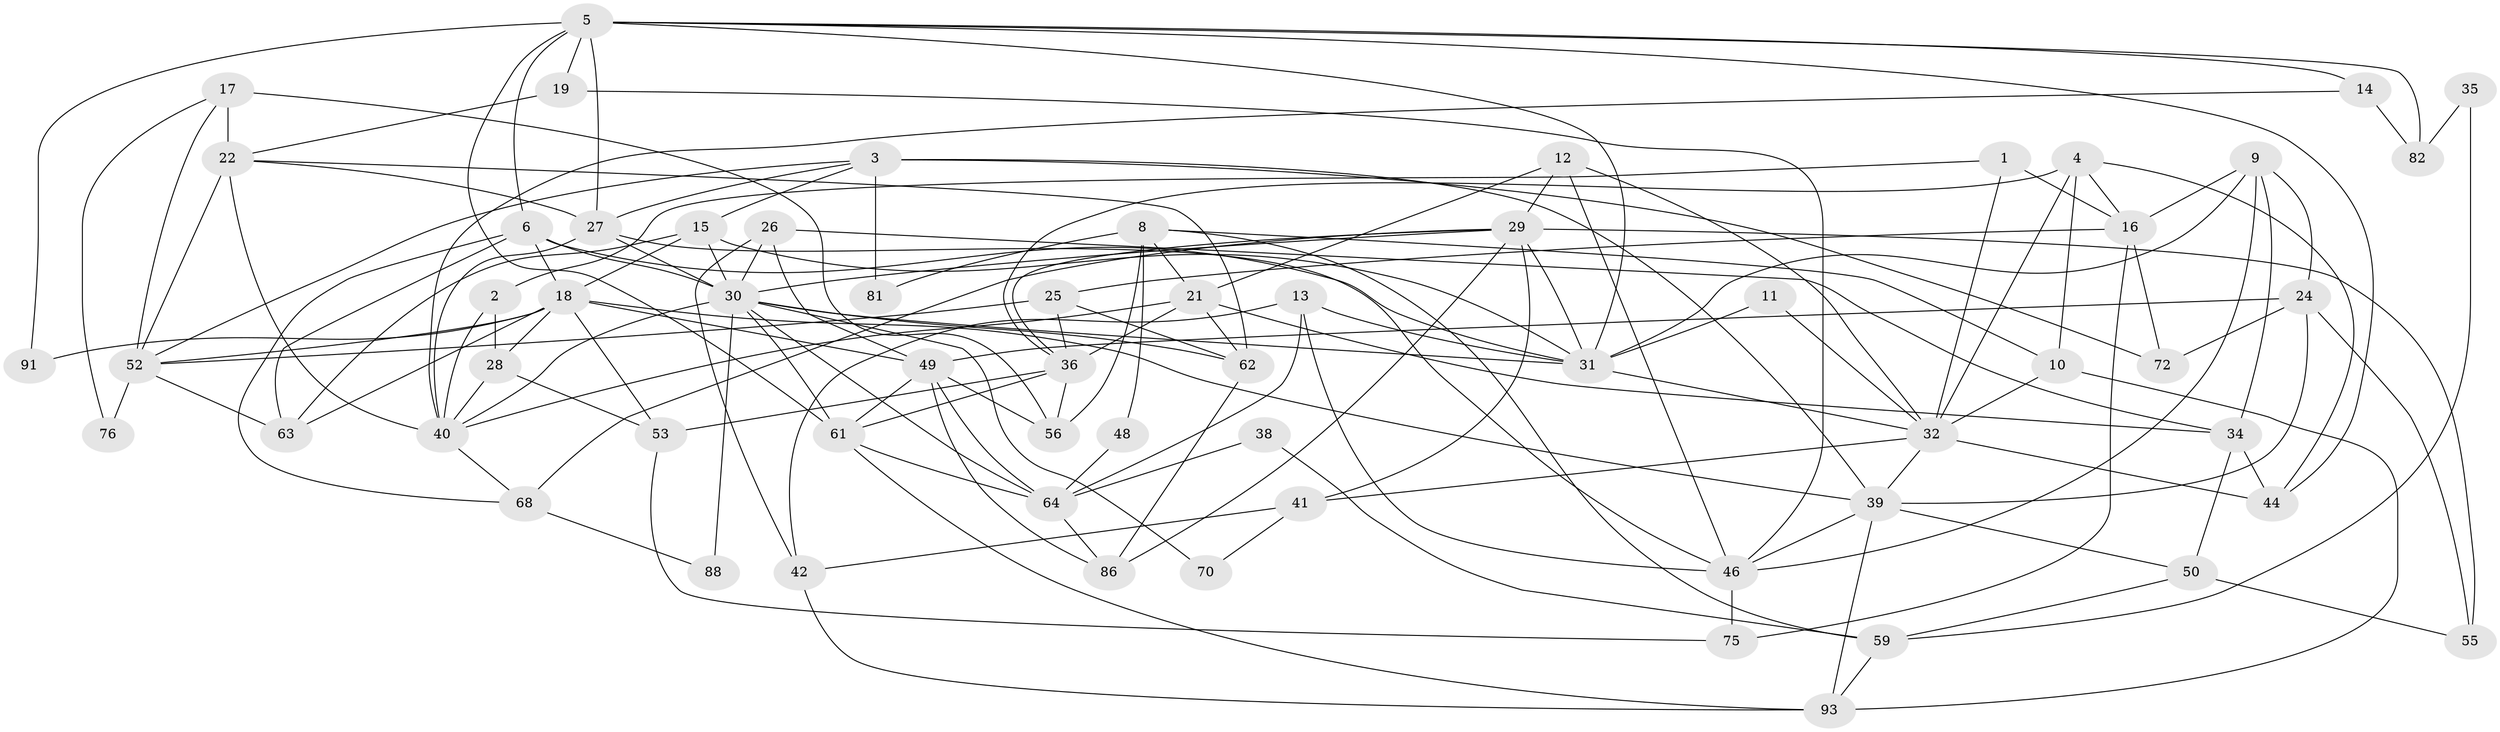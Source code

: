 // original degree distribution, {4: 0.336734693877551, 3: 0.19387755102040816, 5: 0.14285714285714285, 2: 0.1836734693877551, 6: 0.061224489795918366, 7: 0.05102040816326531, 9: 0.02040816326530612, 8: 0.01020408163265306}
// Generated by graph-tools (version 1.1) at 2025/11/02/27/25 16:11:17]
// undirected, 62 vertices, 150 edges
graph export_dot {
graph [start="1"]
  node [color=gray90,style=filled];
  1;
  2;
  3 [super="+96"];
  4 [super="+47"];
  5 [super="+37"];
  6 [super="+7"];
  8 [super="+20"];
  9;
  10 [super="+23"];
  11;
  12 [super="+89"];
  13;
  14;
  15 [super="+92"];
  16 [super="+83"];
  17 [super="+84"];
  18 [super="+78"];
  19;
  21 [super="+51"];
  22 [super="+57"];
  24 [super="+33"];
  25;
  26 [super="+67"];
  27 [super="+58"];
  28 [super="+74"];
  29 [super="+94"];
  30 [super="+85"];
  31 [super="+95"];
  32 [super="+80"];
  34 [super="+60"];
  35;
  36 [super="+69"];
  38;
  39 [super="+71"];
  40 [super="+43"];
  41;
  42 [super="+65"];
  44 [super="+45"];
  46 [super="+73"];
  48;
  49 [super="+66"];
  50;
  52 [super="+54"];
  53;
  55;
  56;
  59 [super="+90"];
  61 [super="+97"];
  62 [super="+77"];
  63 [super="+98"];
  64 [super="+79"];
  68;
  70;
  72;
  75;
  76;
  81;
  82 [super="+87"];
  86;
  88;
  91;
  93;
  1 -- 32 [weight=2];
  1 -- 2;
  1 -- 16;
  2 -- 40;
  2 -- 28;
  3 -- 72;
  3 -- 81;
  3 -- 27;
  3 -- 15;
  3 -- 39;
  3 -- 52;
  4 -- 16;
  4 -- 32;
  4 -- 10;
  4 -- 36;
  4 -- 44;
  5 -- 19;
  5 -- 6 [weight=2];
  5 -- 91;
  5 -- 44;
  5 -- 14;
  5 -- 27;
  5 -- 61;
  5 -- 31;
  5 -- 82;
  6 -- 68;
  6 -- 63;
  6 -- 18;
  6 -- 31;
  6 -- 30;
  8 -- 21;
  8 -- 56 [weight=2];
  8 -- 48;
  8 -- 81;
  8 -- 59;
  8 -- 10;
  9 -- 24;
  9 -- 16;
  9 -- 31;
  9 -- 46;
  9 -- 34;
  10 -- 93;
  10 -- 32 [weight=2];
  11 -- 31;
  11 -- 32;
  12 -- 32;
  12 -- 21;
  12 -- 29;
  12 -- 46;
  13 -- 31;
  13 -- 64;
  13 -- 42;
  13 -- 46;
  14 -- 40;
  14 -- 82;
  15 -- 18;
  15 -- 30;
  15 -- 31;
  15 -- 63;
  16 -- 75;
  16 -- 25;
  16 -- 72;
  17 -- 56;
  17 -- 22 [weight=2];
  17 -- 76;
  17 -- 52;
  18 -- 52;
  18 -- 49;
  18 -- 53;
  18 -- 39;
  18 -- 91;
  18 -- 28;
  18 -- 63;
  19 -- 22;
  19 -- 46;
  21 -- 36;
  21 -- 40;
  21 -- 62;
  21 -- 34;
  22 -- 40 [weight=2];
  22 -- 27;
  22 -- 62;
  22 -- 52;
  24 -- 72;
  24 -- 39;
  24 -- 55;
  24 -- 49 [weight=2];
  25 -- 36;
  25 -- 62;
  25 -- 52;
  26 -- 49;
  26 -- 34;
  26 -- 42;
  26 -- 30;
  27 -- 46;
  27 -- 40;
  27 -- 30;
  28 -- 40;
  28 -- 53;
  29 -- 30;
  29 -- 68;
  29 -- 36;
  29 -- 86;
  29 -- 55;
  29 -- 41;
  29 -- 31;
  30 -- 88;
  30 -- 64 [weight=2];
  30 -- 70;
  30 -- 31;
  30 -- 61;
  30 -- 40;
  30 -- 62;
  31 -- 32;
  32 -- 41;
  32 -- 39;
  32 -- 44;
  34 -- 44 [weight=2];
  34 -- 50;
  35 -- 59;
  35 -- 82 [weight=2];
  36 -- 61;
  36 -- 53;
  36 -- 56;
  38 -- 59;
  38 -- 64;
  39 -- 93;
  39 -- 50;
  39 -- 46;
  40 -- 68;
  41 -- 42;
  41 -- 70;
  42 -- 93;
  46 -- 75;
  48 -- 64;
  49 -- 61;
  49 -- 86;
  49 -- 56;
  49 -- 64;
  50 -- 55;
  50 -- 59;
  52 -- 76;
  52 -- 63;
  53 -- 75;
  59 -- 93;
  61 -- 93;
  61 -- 64;
  62 -- 86;
  64 -- 86;
  68 -- 88;
}
